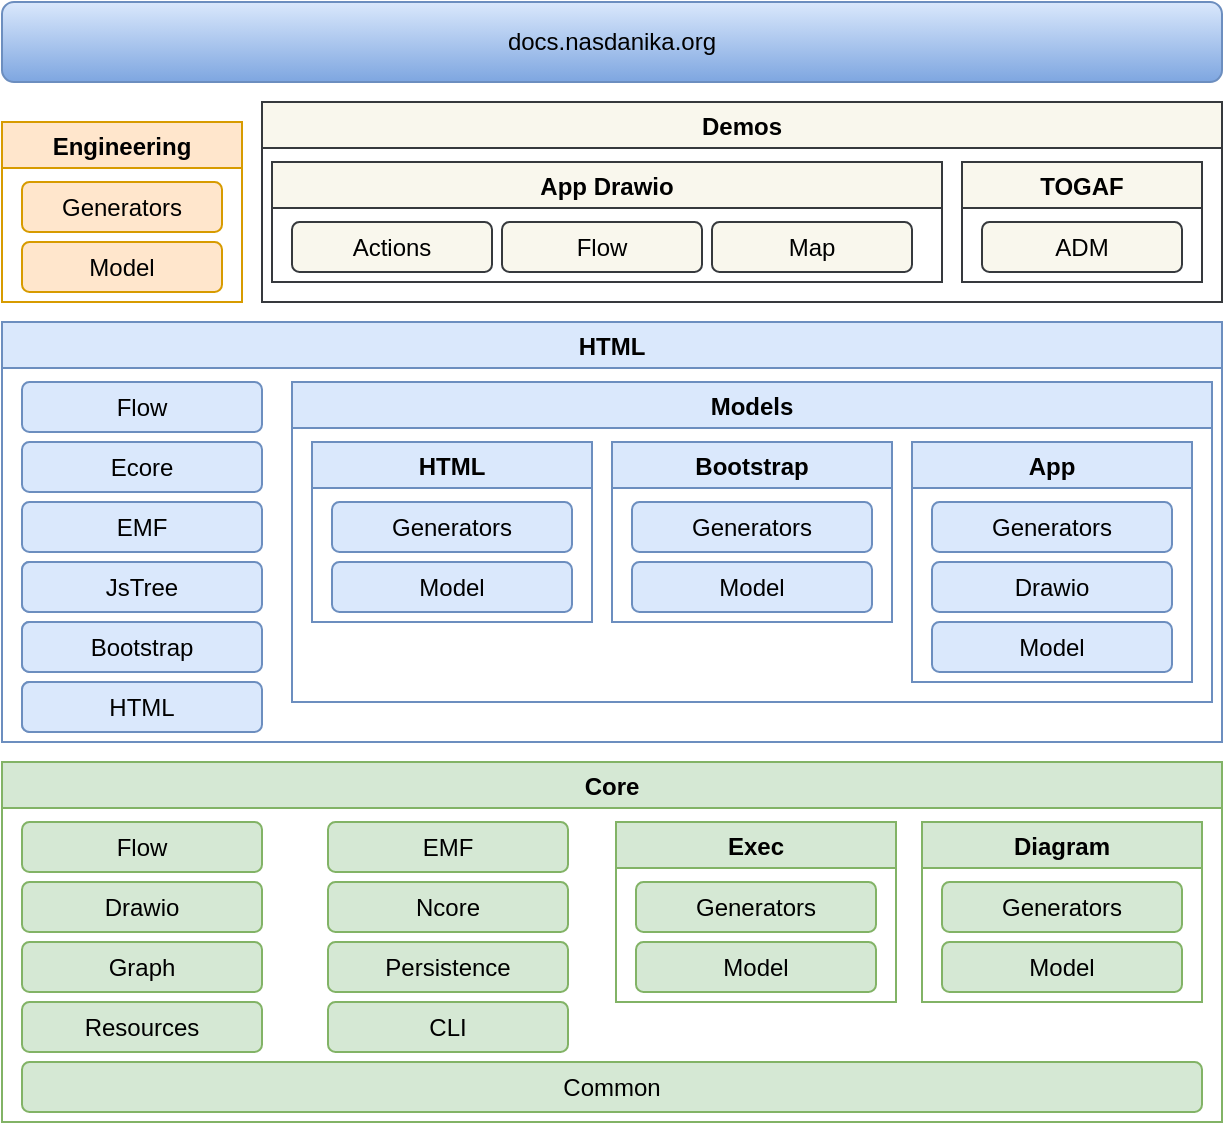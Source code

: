 <mxfile version="20.3.0" type="device"><diagram id="HQOKvbAvWCf9tJ4usP6P" name="Page-1"><mxGraphModel dx="1144" dy="1550" grid="1" gridSize="10" guides="1" tooltips="1" connect="1" arrows="1" fold="1" page="1" pageScale="1" pageWidth="850" pageHeight="1100" math="0" shadow="0"><root><mxCell id="0"/><mxCell id="1" parent="0"/><UserObject label="Core" link="modules/core/index.html" tooltip="Core functionality" id="2E0ODkCKfUCVcVMOcFS6-1"><mxCell style="swimlane;fillColor=#d5e8d4;strokeColor=#82b366;" parent="1" vertex="1"><mxGeometry x="50" y="600" width="610" height="180" as="geometry"/></mxCell></UserObject><UserObject label="Common" link="modules/core/modules/common/index.html" tooltip="Common classes including the Nasdanika Execution Framework" id="2E0ODkCKfUCVcVMOcFS6-20"><mxCell style="rounded=1;whiteSpace=wrap;html=1;fillColor=#d5e8d4;strokeColor=#82b366;" parent="2E0ODkCKfUCVcVMOcFS6-1" vertex="1"><mxGeometry x="10" y="150" width="590" height="25" as="geometry"/></mxCell></UserObject><UserObject label="Drawio" link="modules/core/modules/drawio/index.html" tooltip="Java API for reading and writing Drawio files including base classes for loading of EMF models from Drawio diagrams" id="2E0ODkCKfUCVcVMOcFS6-15"><mxCell style="rounded=1;whiteSpace=wrap;html=1;fillColor=#d5e8d4;strokeColor=#82b366;" parent="2E0ODkCKfUCVcVMOcFS6-1" vertex="1"><mxGeometry x="10" y="60" width="120" height="25" as="geometry"/></mxCell></UserObject><UserObject label="EMF" link="modules/core/modules/emf/index.html" tooltip="EMF-related functionality - adapters, classes for building CLI's for executable models, persistence including loading of models from Excel files" id="2E0ODkCKfUCVcVMOcFS6-14"><mxCell style="rounded=1;whiteSpace=wrap;html=1;fillColor=#d5e8d4;strokeColor=#82b366;" parent="2E0ODkCKfUCVcVMOcFS6-1" vertex="1"><mxGeometry x="163" y="30" width="120" height="25" as="geometry"/></mxCell></UserObject><UserObject label="Flow" link="modules/core/modules/flow/index.html" tooltip="A model of process flows - activities performed by participants using resources" id="2E0ODkCKfUCVcVMOcFS6-13"><mxCell style="rounded=1;whiteSpace=wrap;html=1;fillColor=#d5e8d4;strokeColor=#82b366;" parent="2E0ODkCKfUCVcVMOcFS6-1" vertex="1"><mxGeometry x="10" y="30" width="120" height="25" as="geometry"/></mxCell></UserObject><UserObject label="Graph" link="modules/core/modules/graph/index.html" tooltip="Java API for working with directed graphs, such as diagrams. Includes mapping of graph elements to Java methods and fields to make graphs excutable. Also includes a base class for loading EMF models from graphs." id="2E0ODkCKfUCVcVMOcFS6-12"><mxCell style="rounded=1;whiteSpace=wrap;html=1;fillColor=#d5e8d4;strokeColor=#82b366;" parent="2E0ODkCKfUCVcVMOcFS6-1" vertex="1"><mxGeometry x="10" y="90" width="120" height="25" as="geometry"/></mxCell></UserObject><UserObject label="Ncore" link="modules/core/modules/ncore/index.html" tooltip="An Ecore model with shared model elements used in other models" id="2E0ODkCKfUCVcVMOcFS6-11"><mxCell style="rounded=1;whiteSpace=wrap;html=1;fillColor=#d5e8d4;strokeColor=#82b366;" parent="2E0ODkCKfUCVcVMOcFS6-1" vertex="1"><mxGeometry x="163" y="60" width="120" height="25" as="geometry"/></mxCell></UserObject><UserObject label="Persistence" link="modules/core/modules/persistence/index.html" tooltip="A persistence framework focusing on loading data from key/value formats such as YAML and JSON" id="2E0ODkCKfUCVcVMOcFS6-8"><mxCell style="rounded=1;whiteSpace=wrap;html=1;fillColor=#d5e8d4;strokeColor=#82b366;" parent="2E0ODkCKfUCVcVMOcFS6-1" vertex="1"><mxGeometry x="163" y="90" width="120" height="25" as="geometry"/></mxCell></UserObject><UserObject label="Resources" link="modules/core/modules/resources/index.html" tooltip="An abstraction layer for working with resources - units of content organized into directories, e.g. files or zip file entries. " id="2E0ODkCKfUCVcVMOcFS6-21"><mxCell style="rounded=1;whiteSpace=wrap;html=1;fillColor=#d5e8d4;strokeColor=#82b366;" parent="2E0ODkCKfUCVcVMOcFS6-1" vertex="1"><mxGeometry x="10" y="120" width="120" height="25" as="geometry"/></mxCell></UserObject><UserObject label="CLI" link="modules/core/modules/cli/index.html" tooltip="Base classes for building command line interfaces on top of the Nasdanika Execution Framework" id="2E0ODkCKfUCVcVMOcFS6-7"><mxCell style="rounded=1;whiteSpace=wrap;html=1;fillColor=#d5e8d4;strokeColor=#82b366;" parent="2E0ODkCKfUCVcVMOcFS6-1" vertex="1"><mxGeometry x="163" y="120" width="120" height="25" as="geometry"/></mxCell></UserObject><UserObject label="Exec" link="modules/core/modules/exec/index.html" tooltip="Ecore model of execution participants. Can be used for model-based code generation." id="2E0ODkCKfUCVcVMOcFS6-10"><mxCell style="swimlane;fillColor=#d5e8d4;strokeColor=#82b366;" parent="2E0ODkCKfUCVcVMOcFS6-1" vertex="1"><mxGeometry x="307" y="30" width="140" height="90" as="geometry"/></mxCell></UserObject><UserObject label="Model" link="modules/core/modules/exec/modules/model/index.html" tooltip="Ecore model containing flow control, content, and resource classes" id="2E0ODkCKfUCVcVMOcFS6-17"><mxCell style="rounded=1;whiteSpace=wrap;html=1;fillColor=#d5e8d4;strokeColor=#82b366;" parent="2E0ODkCKfUCVcVMOcFS6-10" vertex="1"><mxGeometry x="10" y="60" width="120" height="25" as="geometry"/></mxCell></UserObject><UserObject label="Generators" link="modules/core/modules/exec/modules/gen/index.html" tooltip="Adapters to execution participants" id="2E0ODkCKfUCVcVMOcFS6-16"><mxCell style="rounded=1;whiteSpace=wrap;html=1;fillColor=#d5e8d4;strokeColor=#82b366;" parent="2E0ODkCKfUCVcVMOcFS6-10" vertex="1"><mxGeometry x="10" y="30" width="120" height="25" as="geometry"/></mxCell></UserObject><UserObject label="Diagram" link="modules/core/modules/diagram/index.html" tooltip="A diagram model supporting generation to multiple diagramming formats" id="2E0ODkCKfUCVcVMOcFS6-9"><mxCell style="swimlane;fillColor=#d5e8d4;strokeColor=#82b366;" parent="2E0ODkCKfUCVcVMOcFS6-1" vertex="1"><mxGeometry x="460" y="30" width="140" height="90" as="geometry"/></mxCell></UserObject><UserObject label="Model" link="modules/core/modules/diagram/modules/model/index.html" tooltip="Contains Diagram, DiagramElement, Node, Connection, ... classes" id="2E0ODkCKfUCVcVMOcFS6-19"><mxCell style="rounded=1;whiteSpace=wrap;html=1;fillColor=#d5e8d4;strokeColor=#82b366;" parent="2E0ODkCKfUCVcVMOcFS6-9" vertex="1"><mxGeometry x="10" y="60" width="120" height="25" as="geometry"/></mxCell></UserObject><UserObject label="Generators" link="modules/core/modules/diagram/modules/gen/index.html" tooltip="Generators from the model to different formats including PlantUML and Drawio" id="2E0ODkCKfUCVcVMOcFS6-18"><mxCell style="rounded=1;whiteSpace=wrap;html=1;fillColor=#d5e8d4;strokeColor=#82b366;" parent="2E0ODkCKfUCVcVMOcFS6-9" vertex="1"><mxGeometry x="10" y="30" width="120" height="25" as="geometry"/></mxCell></UserObject><UserObject label="HTML" link="modules/html/index.html" tooltip="Libraries for generating HTML - elements, pages, sites" id="2E0ODkCKfUCVcVMOcFS6-2"><mxCell style="swimlane;fillColor=#dae8fc;strokeColor=#6c8ebf;" parent="1" vertex="1"><mxGeometry x="50" y="380" width="610" height="210" as="geometry"/></mxCell></UserObject><mxCell id="lhluwzQ8KuUBgaCgPu3p-3" value="HTML" style="rounded=1;whiteSpace=wrap;html=1;fillColor=#dae8fc;strokeColor=#6c8ebf;" parent="2E0ODkCKfUCVcVMOcFS6-2" vertex="1"><mxGeometry x="10" y="180" width="100" height="25" as="geometry"/></mxCell><mxCell id="lhluwzQ8KuUBgaCgPu3p-5" value="Bootstrap" style="rounded=1;whiteSpace=wrap;html=1;fillColor=#dae8fc;strokeColor=#6c8ebf;" parent="2E0ODkCKfUCVcVMOcFS6-2" vertex="1"><mxGeometry x="10" y="150" width="100" height="25" as="geometry"/></mxCell><mxCell id="lhluwzQ8KuUBgaCgPu3p-4" value="JsTree" style="rounded=1;whiteSpace=wrap;html=1;fillColor=#dae8fc;strokeColor=#6c8ebf;" parent="2E0ODkCKfUCVcVMOcFS6-2" vertex="1"><mxGeometry x="10" y="120" width="100" height="25" as="geometry"/></mxCell><UserObject label="Models" link="modules/html/modules/models/index.html" tooltip="Ecore models for generating HTML markup, pages, and sites/applications" id="lhluwzQ8KuUBgaCgPu3p-12"><mxCell style="swimlane;fillColor=#dae8fc;strokeColor=#6c8ebf;" parent="2E0ODkCKfUCVcVMOcFS6-2" vertex="1"><mxGeometry x="145" y="30" width="460" height="160" as="geometry"/></mxCell></UserObject><UserObject label="HTML" link="modules/html/modules/models/modules/html/index.html" tooltip="Ecore model and adapters for HTML generation" id="lhluwzQ8KuUBgaCgPu3p-9"><mxCell style="swimlane;fillColor=#dae8fc;strokeColor=#6c8ebf;" parent="lhluwzQ8KuUBgaCgPu3p-12" vertex="1"><mxGeometry x="10" y="30" width="140" height="90" as="geometry"/></mxCell></UserObject><UserObject label="Model" link="modules/html/modules/models/modules/html/modules/model/index.html" tooltip="Ecore model of HTML elements" id="lhluwzQ8KuUBgaCgPu3p-10"><mxCell style="rounded=1;whiteSpace=wrap;html=1;fillColor=#dae8fc;strokeColor=#6c8ebf;" parent="lhluwzQ8KuUBgaCgPu3p-9" vertex="1"><mxGeometry x="10" y="60" width="120" height="25" as="geometry"/></mxCell></UserObject><UserObject label="Generators" link="modules/html/modules/models/modules/html/modules/gen/index.html" tooltip="Generator adapters for the HTML model" id="lhluwzQ8KuUBgaCgPu3p-11"><mxCell style="rounded=1;whiteSpace=wrap;html=1;fillColor=#dae8fc;strokeColor=#6c8ebf;" parent="lhluwzQ8KuUBgaCgPu3p-9" vertex="1"><mxGeometry x="10" y="30" width="120" height="25" as="geometry"/></mxCell></UserObject><UserObject label="Bootstrap" link="modules/html/modules/models/modules/bootstrap/index.html" tooltip="Ecore model and adapters for generation of Bootstrap markup" id="lhluwzQ8KuUBgaCgPu3p-13"><mxCell style="swimlane;fillColor=#dae8fc;strokeColor=#6c8ebf;" parent="lhluwzQ8KuUBgaCgPu3p-12" vertex="1"><mxGeometry x="160" y="30" width="140" height="90" as="geometry"/></mxCell></UserObject><UserObject label="Model" link="modules/html/modules/models/modules/bootstrap/modules/model/index.html" tooltip="Ecore model of Bootstrap elements" id="lhluwzQ8KuUBgaCgPu3p-14"><mxCell style="rounded=1;whiteSpace=wrap;html=1;fillColor=#dae8fc;strokeColor=#6c8ebf;" parent="lhluwzQ8KuUBgaCgPu3p-13" vertex="1"><mxGeometry x="10" y="60" width="120" height="25" as="geometry"/></mxCell></UserObject><UserObject label="Generators" link="modules/html/modules/models/modules/bootstrap/modules/gen/index.html" tooltip="Generator adapters for the Bootstrap model" id="lhluwzQ8KuUBgaCgPu3p-15"><mxCell style="rounded=1;whiteSpace=wrap;html=1;fillColor=#dae8fc;strokeColor=#6c8ebf;" parent="lhluwzQ8KuUBgaCgPu3p-13" vertex="1"><mxGeometry x="10" y="30" width="120" height="25" as="geometry"/></mxCell></UserObject><UserObject label="App" link="modules/html/modules/models/modules/app/index.html" tooltip="Ecore model of an application (a hierarchy of actions) and adapters for generation of HTML sites from the model" id="lhluwzQ8KuUBgaCgPu3p-16"><mxCell style="swimlane;fillColor=#dae8fc;strokeColor=#6c8ebf;" parent="lhluwzQ8KuUBgaCgPu3p-12" vertex="1"><mxGeometry x="310" y="30" width="140" height="120" as="geometry"/></mxCell></UserObject><UserObject label="Drawio" link="modules/html/modules/models/modules/app/modules/drawio/index.html" tooltip="Semantic mapping of Drawio diagrams to the application model. Allows to generate HTML sites from diagrams." id="lhluwzQ8KuUBgaCgPu3p-17"><mxCell style="rounded=1;whiteSpace=wrap;html=1;fillColor=#dae8fc;strokeColor=#6c8ebf;" parent="lhluwzQ8KuUBgaCgPu3p-16" vertex="1"><mxGeometry x="10" y="60" width="120" height="25" as="geometry"/></mxCell></UserObject><UserObject label="Generators" link="modules/html/modules/models/modules/app/modules/gen/index.html" tooltip="Generator adapters for the application model" id="lhluwzQ8KuUBgaCgPu3p-18"><mxCell style="rounded=1;whiteSpace=wrap;html=1;fillColor=#dae8fc;strokeColor=#6c8ebf;" parent="lhluwzQ8KuUBgaCgPu3p-16" vertex="1"><mxGeometry x="10" y="30" width="120" height="25" as="geometry"/></mxCell></UserObject><UserObject label="Model" link="modules/html/modules/models/modules/app/modules/model/index.html" tooltip="Ecore model of application elements" id="lhluwzQ8KuUBgaCgPu3p-22"><mxCell style="rounded=1;whiteSpace=wrap;html=1;fillColor=#dae8fc;strokeColor=#6c8ebf;" parent="lhluwzQ8KuUBgaCgPu3p-16" vertex="1"><mxGeometry x="10" y="90" width="120" height="25" as="geometry"/></mxCell></UserObject><UserObject label="HTML" link="modules/html/modules/html/index.html" tooltip="Fluent Java API for generating HTML" id="lhluwzQ8KuUBgaCgPu3p-23"><mxCell style="rounded=1;whiteSpace=wrap;html=1;fillColor=#dae8fc;strokeColor=#6c8ebf;" parent="2E0ODkCKfUCVcVMOcFS6-2" vertex="1"><mxGeometry x="10" y="180" width="120" height="25" as="geometry"/></mxCell></UserObject><UserObject label="Bootstrap" link="modules/html/modules/bootstrap/index.html" tooltip="Fluent Java API for generation of Bootstrap markup" id="lhluwzQ8KuUBgaCgPu3p-24"><mxCell style="rounded=1;whiteSpace=wrap;html=1;fillColor=#dae8fc;strokeColor=#6c8ebf;" parent="2E0ODkCKfUCVcVMOcFS6-2" vertex="1"><mxGeometry x="10" y="150" width="120" height="25" as="geometry"/></mxCell></UserObject><UserObject label="JsTree" link="modules/html/modules/jstree/index.html" tooltip="Java API for generating JsTree definitions" id="lhluwzQ8KuUBgaCgPu3p-25"><mxCell style="rounded=1;whiteSpace=wrap;html=1;fillColor=#dae8fc;strokeColor=#6c8ebf;" parent="2E0ODkCKfUCVcVMOcFS6-2" vertex="1"><mxGeometry x="10" y="120" width="120" height="25" as="geometry"/></mxCell></UserObject><UserObject label="Flow" link="modules/html/modules/flow/index.html" tooltip="Generation adapters for the flow model to generate Application model and then documentation sites" id="lhluwzQ8KuUBgaCgPu3p-26"><mxCell style="rounded=1;whiteSpace=wrap;html=1;fillColor=#dae8fc;strokeColor=#6c8ebf;" parent="2E0ODkCKfUCVcVMOcFS6-2" vertex="1"><mxGeometry x="10" y="30" width="120" height="25" as="geometry"/></mxCell></UserObject><UserObject label="Ecore" link="modules/html/modules/ecore/index.html" tooltip="Generates HTML documentation for Ecore models" id="lhluwzQ8KuUBgaCgPu3p-27"><mxCell style="rounded=1;whiteSpace=wrap;html=1;fillColor=#dae8fc;strokeColor=#6c8ebf;" parent="2E0ODkCKfUCVcVMOcFS6-2" vertex="1"><mxGeometry x="10" y="60" width="120" height="25" as="geometry"/></mxCell></UserObject><UserObject label="EMF" link="modules/html/modules/emf/index.html" tooltip="Base classes for generating action models from Ecore models" id="lhluwzQ8KuUBgaCgPu3p-21"><mxCell style="rounded=1;whiteSpace=wrap;html=1;fillColor=#dae8fc;strokeColor=#6c8ebf;" parent="2E0ODkCKfUCVcVMOcFS6-2" vertex="1"><mxGeometry x="10" y="90" width="120" height="25" as="geometry"/></mxCell></UserObject><UserObject label="Demos" link="modules/demos/index.html" tooltip="Showcases of applications of Nasdanika technologies" id="2E0ODkCKfUCVcVMOcFS6-4"><mxCell style="swimlane;fillColor=#f9f7ed;strokeColor=#36393d;" parent="1" vertex="1"><mxGeometry x="180" y="270" width="480" height="100" as="geometry"/></mxCell></UserObject><UserObject label="App Drawio" link="modules/demos/modules/app-drawio/index.html" tooltip="Demonstrations of generation of HTML sites from Drawio diagrams" id="lhluwzQ8KuUBgaCgPu3p-28"><mxCell style="swimlane;fillColor=#f9f7ed;strokeColor=#36393d;" parent="2E0ODkCKfUCVcVMOcFS6-4" vertex="1"><mxGeometry x="5" y="30" width="335" height="60" as="geometry"/></mxCell></UserObject><UserObject label="Map" link="modules/demos/modules/app-drawio/modules/map/index.html" tooltip="Demonstrates generation of a documentation site from a (mind) map Drawio diagram" id="lhluwzQ8KuUBgaCgPu3p-31"><mxCell style="rounded=1;whiteSpace=wrap;html=1;fillColor=#f9f7ed;strokeColor=#36393d;" parent="lhluwzQ8KuUBgaCgPu3p-28" vertex="1"><mxGeometry x="220" y="30" width="100" height="25" as="geometry"/></mxCell></UserObject><UserObject label="Flow" link="modules/demos/modules/app-drawio/modules/flow-actions/index.html" tooltip="Demonstrates generation of a documentation site from a flow/process Drawio diagram" id="lhluwzQ8KuUBgaCgPu3p-30"><mxCell style="rounded=1;whiteSpace=wrap;html=1;fillColor=#f9f7ed;strokeColor=#36393d;" parent="lhluwzQ8KuUBgaCgPu3p-28" vertex="1"><mxGeometry x="115" y="30" width="100" height="25" as="geometry"/></mxCell></UserObject><UserObject label="Actions" link="modules/demos/modules/app-drawio/modules/actions/index.html" tooltip="Demonstrates generation of a documentation site from a Drawio diagram using Amazon AWS deployment diagram as an example" id="lhluwzQ8KuUBgaCgPu3p-29"><mxCell style="rounded=1;whiteSpace=wrap;html=1;fillColor=#f9f7ed;strokeColor=#36393d;" parent="lhluwzQ8KuUBgaCgPu3p-28" vertex="1"><mxGeometry x="10" y="30" width="100" height="25" as="geometry"/></mxCell></UserObject><UserObject label="TOGAF" link="modules/togaf/index.html" tooltip="Capturing of TOGAF concepts in models." id="lhluwzQ8KuUBgaCgPu3p-32"><mxCell style="swimlane;fillColor=#f9f7ed;strokeColor=#36393d;" parent="2E0ODkCKfUCVcVMOcFS6-4" vertex="1"><mxGeometry x="350" y="30" width="120" height="60" as="geometry"/></mxCell></UserObject><UserObject label="ADM" link="modules/togaf/modules/adm/index.html" tooltip="A partial flow model of TOGAF ADM" id="lhluwzQ8KuUBgaCgPu3p-34"><mxCell style="rounded=1;whiteSpace=wrap;html=1;fillColor=#f9f7ed;strokeColor=#36393d;" parent="lhluwzQ8KuUBgaCgPu3p-32" vertex="1"><mxGeometry x="10" y="30" width="100" height="25" as="geometry"/></mxCell></UserObject><UserObject label="docs.nasdanika.org" tooltip="This site - generated from a distributed Engineering model with Ecore model documentation mounted to it and JavaDoc linked" id="2E0ODkCKfUCVcVMOcFS6-6"><mxCell style="rounded=1;whiteSpace=wrap;html=1;fillColor=#dae8fc;strokeColor=#6c8ebf;gradientColor=#7ea6e0;" parent="1" vertex="1"><mxGeometry x="50" y="220" width="610" height="40" as="geometry"/></mxCell></UserObject><UserObject label="Engineering" link="modules/engineering/index.html" tooltip="Engineering model. Used to generate this site." id="lhluwzQ8KuUBgaCgPu3p-6"><mxCell style="swimlane;fillColor=#ffe6cc;strokeColor=#d79b00;" parent="1" vertex="1"><mxGeometry x="50" y="280" width="120" height="90" as="geometry"/></mxCell></UserObject><UserObject label="Model" link="modules/engineering/modules/model/index.html" tooltip="Ecore model of engineering concepts" id="lhluwzQ8KuUBgaCgPu3p-7"><mxCell style="rounded=1;whiteSpace=wrap;html=1;fillColor=#ffe6cc;strokeColor=#d79b00;" parent="lhluwzQ8KuUBgaCgPu3p-6" vertex="1"><mxGeometry x="10" y="60" width="100" height="25" as="geometry"/></mxCell></UserObject><UserObject label="Generators" link="modules/engineering/modules/gen/index.html" tooltip="Adapters to generate Application model from Engineering model." id="lhluwzQ8KuUBgaCgPu3p-8"><mxCell style="rounded=1;whiteSpace=wrap;html=1;fillColor=#ffe6cc;strokeColor=#d79b00;" parent="lhluwzQ8KuUBgaCgPu3p-6" vertex="1"><mxGeometry x="10" y="30" width="100" height="25" as="geometry"/></mxCell></UserObject></root></mxGraphModel></diagram></mxfile>